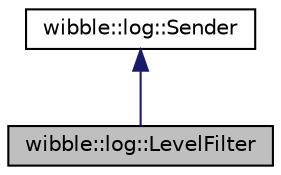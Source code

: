 digraph G
{
  edge [fontname="Helvetica",fontsize="10",labelfontname="Helvetica",labelfontsize="10"];
  node [fontname="Helvetica",fontsize="10",shape=record];
  Node1 [label="wibble::log::LevelFilter",height=0.2,width=0.4,color="black", fillcolor="grey75", style="filled" fontcolor="black"];
  Node2 -> Node1 [dir="back",color="midnightblue",fontsize="10",style="solid",fontname="Helvetica"];
  Node2 [label="wibble::log::Sender",height=0.2,width=0.4,color="black", fillcolor="white", style="filled",URL="$structwibble_1_1log_1_1Sender.html",tooltip="Handle sending a log message."];
}
